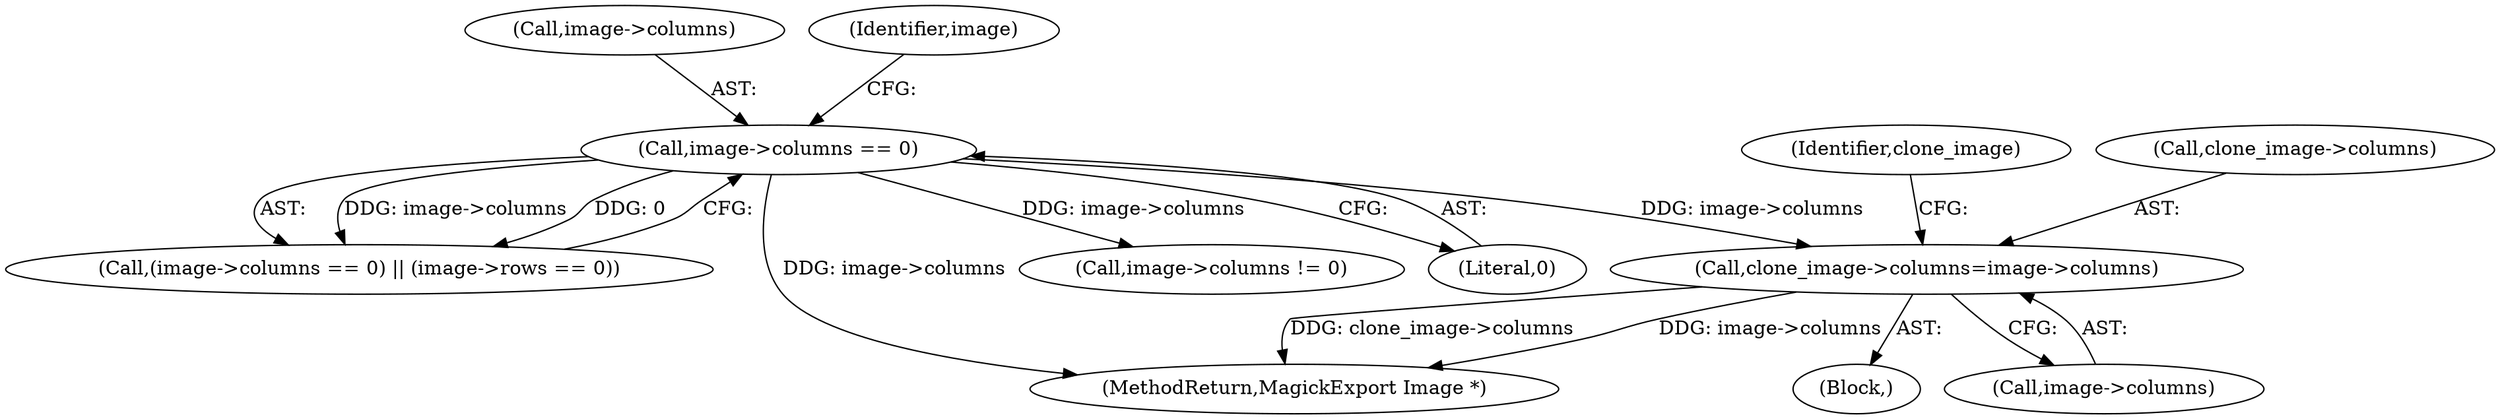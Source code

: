 digraph "0_ImageMagick_aecd0ada163a4d6c769cec178955d5f3e9316f2f_0@pointer" {
"1000265" [label="(Call,clone_image->columns=image->columns)"];
"1000153" [label="(Call,image->columns == 0)"];
"1000154" [label="(Call,image->columns)"];
"1000153" [label="(Call,image->columns == 0)"];
"1000157" [label="(Literal,0)"];
"1000274" [label="(Identifier,clone_image)"];
"1000266" [label="(Call,clone_image->columns)"];
"1000152" [label="(Call,(image->columns == 0) || (image->rows == 0))"];
"1000160" [label="(Identifier,image)"];
"1000768" [label="(MethodReturn,MagickExport Image *)"];
"1000604" [label="(Call,image->columns != 0)"];
"1000265" [label="(Call,clone_image->columns=image->columns)"];
"1000108" [label="(Block,)"];
"1000269" [label="(Call,image->columns)"];
"1000265" -> "1000108"  [label="AST: "];
"1000265" -> "1000269"  [label="CFG: "];
"1000266" -> "1000265"  [label="AST: "];
"1000269" -> "1000265"  [label="AST: "];
"1000274" -> "1000265"  [label="CFG: "];
"1000265" -> "1000768"  [label="DDG: image->columns"];
"1000265" -> "1000768"  [label="DDG: clone_image->columns"];
"1000153" -> "1000265"  [label="DDG: image->columns"];
"1000153" -> "1000152"  [label="AST: "];
"1000153" -> "1000157"  [label="CFG: "];
"1000154" -> "1000153"  [label="AST: "];
"1000157" -> "1000153"  [label="AST: "];
"1000160" -> "1000153"  [label="CFG: "];
"1000152" -> "1000153"  [label="CFG: "];
"1000153" -> "1000768"  [label="DDG: image->columns"];
"1000153" -> "1000152"  [label="DDG: image->columns"];
"1000153" -> "1000152"  [label="DDG: 0"];
"1000153" -> "1000604"  [label="DDG: image->columns"];
}
